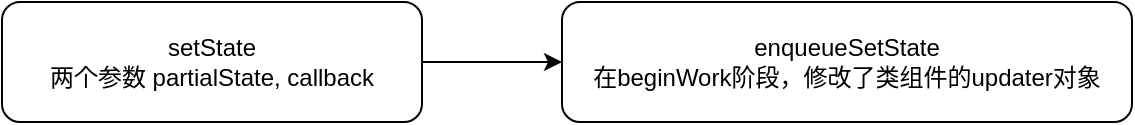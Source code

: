 <mxfile version="22.1.3" type="github">
  <diagram name="第 1 页" id="3YBVpO7ZpEj_d3O6oqKE">
    <mxGraphModel dx="2261" dy="758" grid="1" gridSize="10" guides="1" tooltips="1" connect="1" arrows="1" fold="1" page="1" pageScale="1" pageWidth="827" pageHeight="1169" math="0" shadow="0">
      <root>
        <mxCell id="0" />
        <mxCell id="1" parent="0" />
        <mxCell id="BOhbTPmh6wwlVowSZ8-B-3" value="" style="edgeStyle=orthogonalEdgeStyle;rounded=0;orthogonalLoop=1;jettySize=auto;html=1;" edge="1" parent="1" source="BOhbTPmh6wwlVowSZ8-B-1" target="BOhbTPmh6wwlVowSZ8-B-2">
          <mxGeometry relative="1" as="geometry" />
        </mxCell>
        <mxCell id="BOhbTPmh6wwlVowSZ8-B-1" value="setState&lt;br&gt;两个参数&amp;nbsp;partialState, callback" style="rounded=1;whiteSpace=wrap;html=1;" vertex="1" parent="1">
          <mxGeometry x="-240" y="100" width="210" height="60" as="geometry" />
        </mxCell>
        <mxCell id="BOhbTPmh6wwlVowSZ8-B-2" value="enqueueSetState&lt;br&gt;在beginWork阶段，修改了类组件的updater对象" style="whiteSpace=wrap;html=1;rounded=1;" vertex="1" parent="1">
          <mxGeometry x="40" y="100" width="285" height="60" as="geometry" />
        </mxCell>
      </root>
    </mxGraphModel>
  </diagram>
</mxfile>
